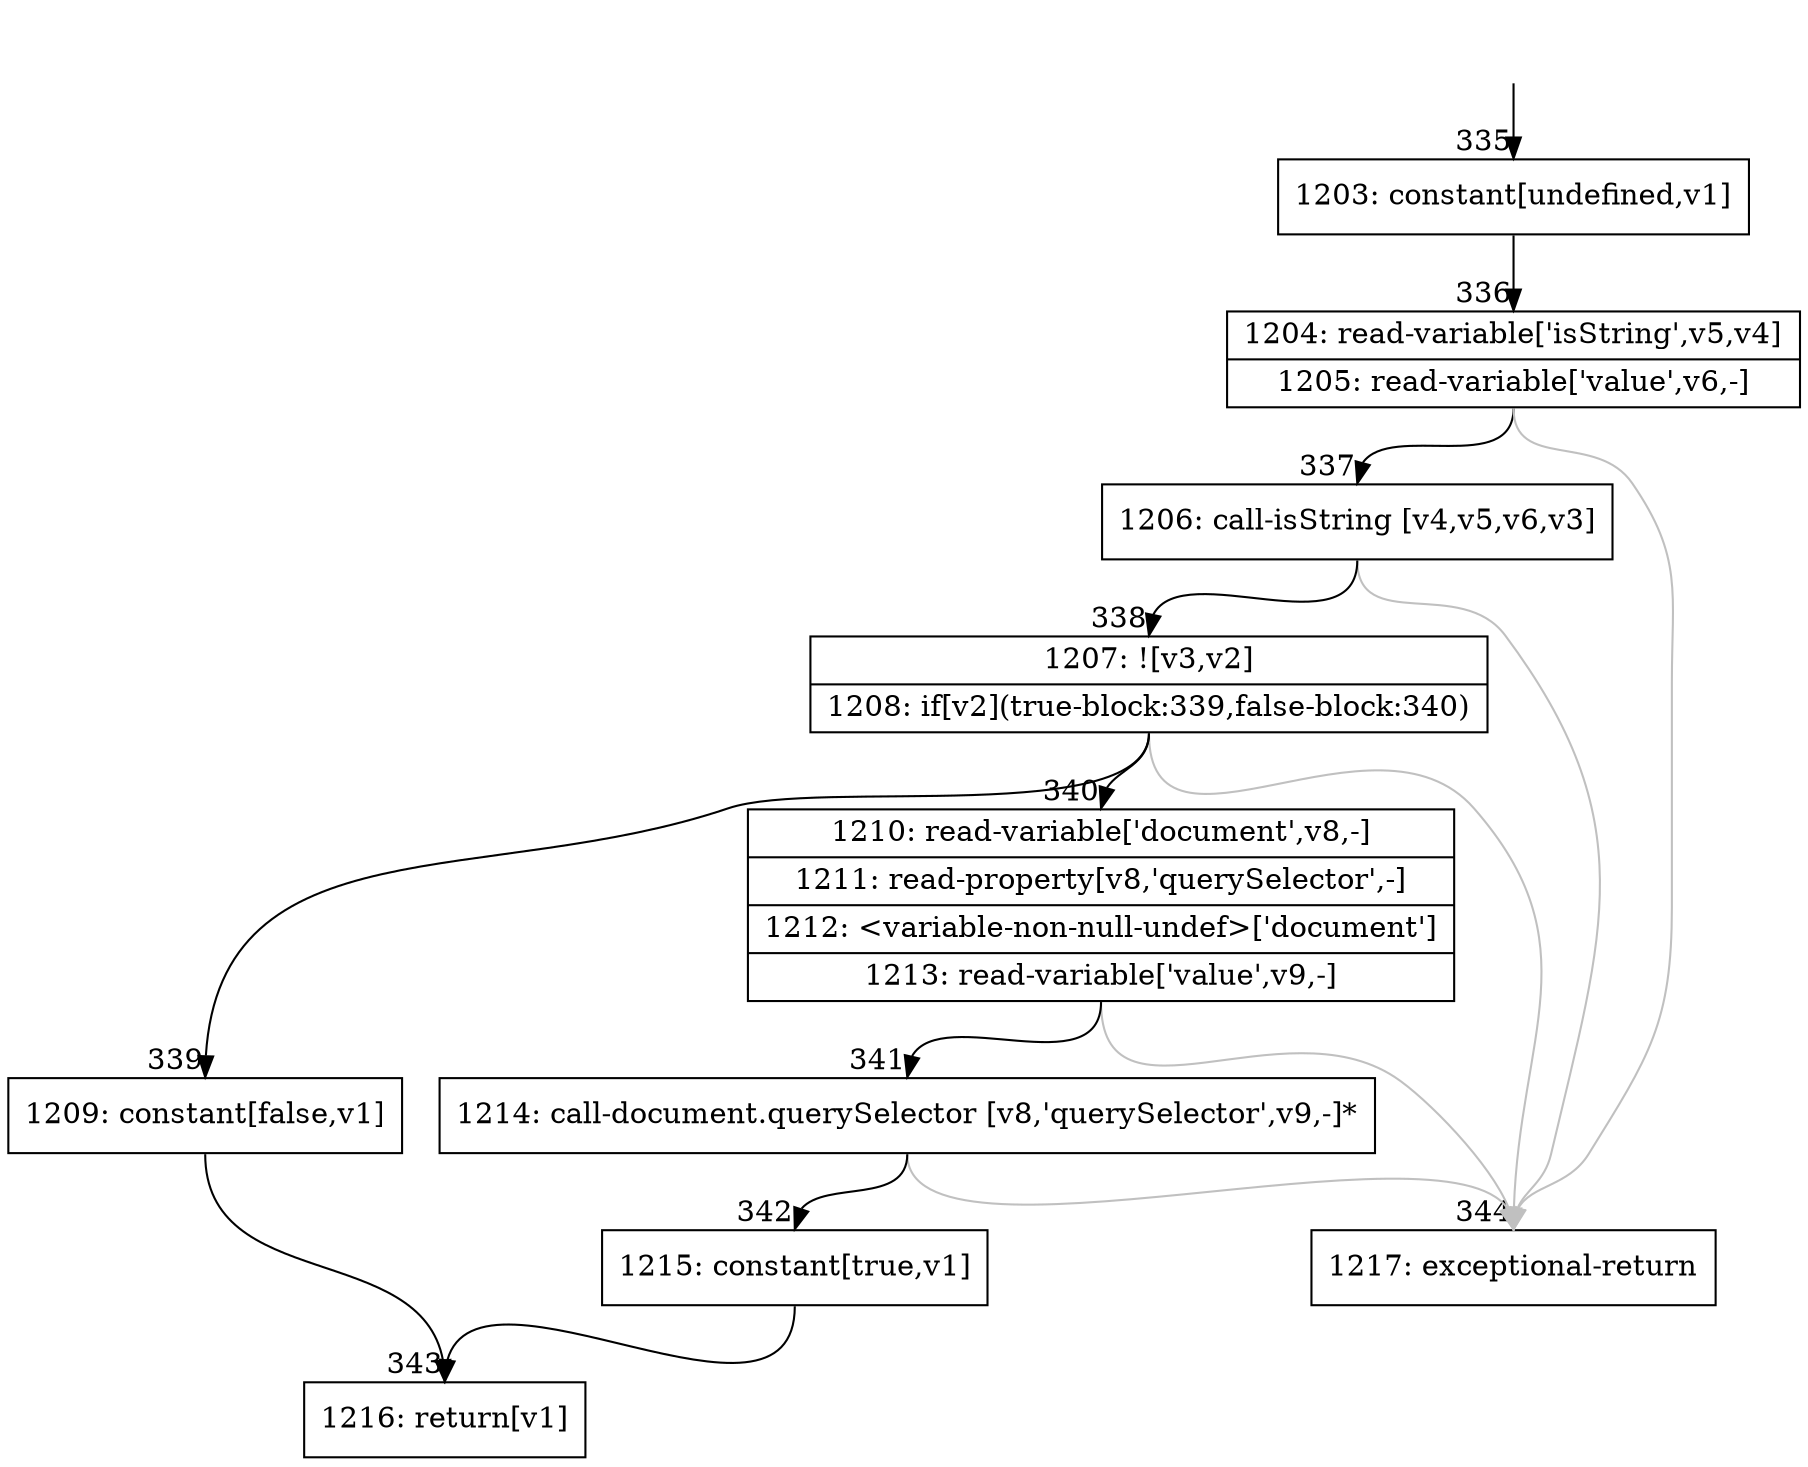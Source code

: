 digraph {
rankdir="TD"
BB_entry25[shape=none,label=""];
BB_entry25 -> BB335 [tailport=s, headport=n, headlabel="    335"]
BB335 [shape=record label="{1203: constant[undefined,v1]}" ] 
BB335 -> BB336 [tailport=s, headport=n, headlabel="      336"]
BB336 [shape=record label="{1204: read-variable['isString',v5,v4]|1205: read-variable['value',v6,-]}" ] 
BB336 -> BB337 [tailport=s, headport=n, headlabel="      337"]
BB336 -> BB344 [tailport=s, headport=n, color=gray, headlabel="      344"]
BB337 [shape=record label="{1206: call-isString [v4,v5,v6,v3]}" ] 
BB337 -> BB338 [tailport=s, headport=n, headlabel="      338"]
BB337 -> BB344 [tailport=s, headport=n, color=gray]
BB338 [shape=record label="{1207: ![v3,v2]|1208: if[v2](true-block:339,false-block:340)}" ] 
BB338 -> BB339 [tailport=s, headport=n, headlabel="      339"]
BB338 -> BB340 [tailport=s, headport=n, headlabel="      340"]
BB338 -> BB344 [tailport=s, headport=n, color=gray]
BB339 [shape=record label="{1209: constant[false,v1]}" ] 
BB339 -> BB343 [tailport=s, headport=n, headlabel="      343"]
BB340 [shape=record label="{1210: read-variable['document',v8,-]|1211: read-property[v8,'querySelector',-]|1212: \<variable-non-null-undef\>['document']|1213: read-variable['value',v9,-]}" ] 
BB340 -> BB341 [tailport=s, headport=n, headlabel="      341"]
BB340 -> BB344 [tailport=s, headport=n, color=gray]
BB341 [shape=record label="{1214: call-document.querySelector [v8,'querySelector',v9,-]*}" ] 
BB341 -> BB342 [tailport=s, headport=n, headlabel="      342"]
BB341 -> BB344 [tailport=s, headport=n, color=gray]
BB342 [shape=record label="{1215: constant[true,v1]}" ] 
BB342 -> BB343 [tailport=s, headport=n]
BB343 [shape=record label="{1216: return[v1]}" ] 
BB344 [shape=record label="{1217: exceptional-return}" ] 
//#$~ 591
}
